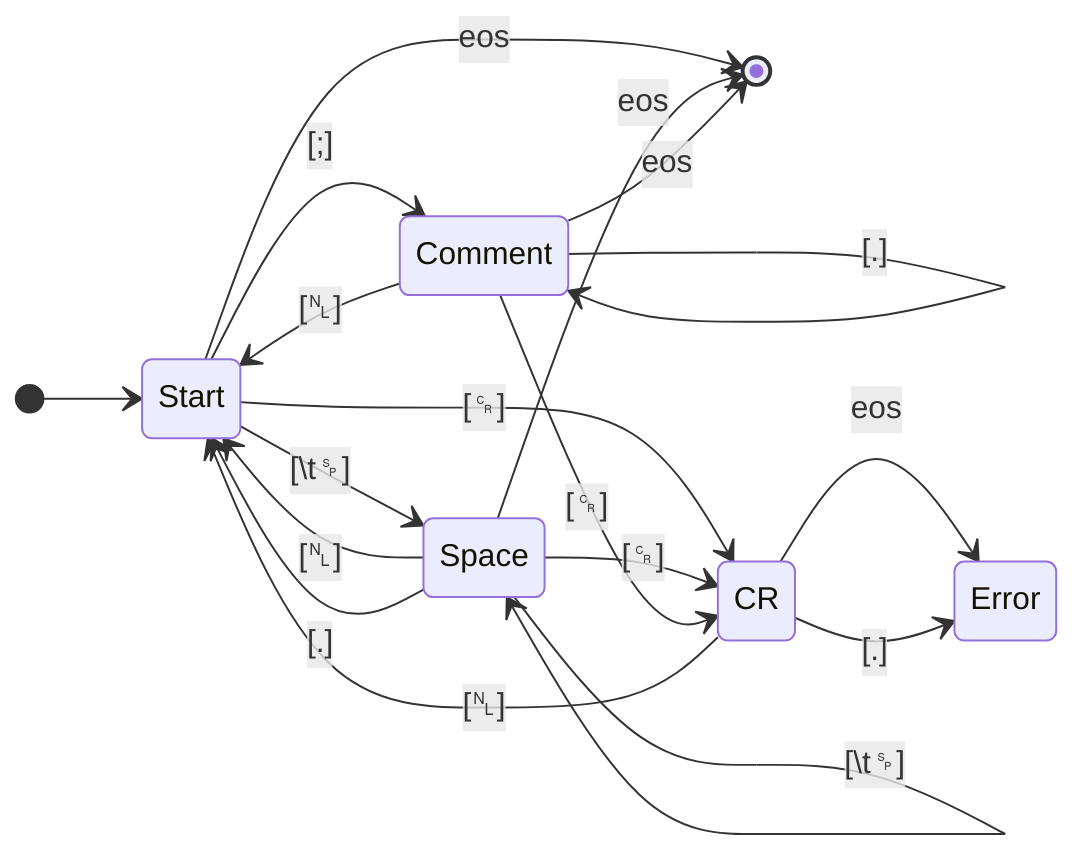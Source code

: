 stateDiagram-v2
  direction LR
  [*] --> Start
  Start --> [*]: eos
  Start --> Comment: [#0059;]
  Start --> Space: [\t␠]
  Start --> CR: [␍]
  Space --> Space: [\t␠]
  Space --> [*]: eos
  Space --> CR: [␍]
  Space --> Start: [␤]
  Space --> Start: [.]
  CR --> Start: [␤] 
  CR --> Error: eos
  CR --> Error: [.]
  Comment --> Comment: [.]
  Comment --> CR: [␍]
  Comment --> Start: [␤]
  Comment --> [*]: eos